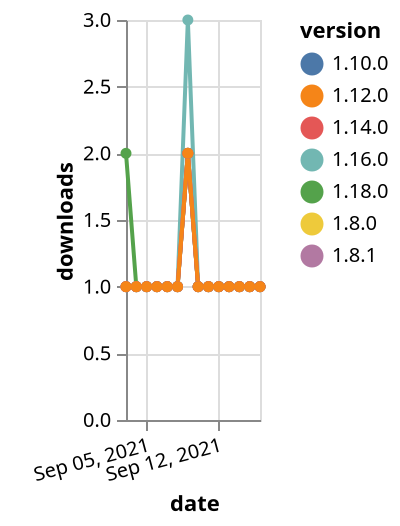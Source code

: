 {"$schema": "https://vega.github.io/schema/vega-lite/v5.json", "description": "A simple bar chart with embedded data.", "data": {"values": [{"date": "2021-09-03", "total": 118, "delta": 2, "version": "1.18.0"}, {"date": "2021-09-04", "total": 119, "delta": 1, "version": "1.18.0"}, {"date": "2021-09-05", "total": 120, "delta": 1, "version": "1.18.0"}, {"date": "2021-09-06", "total": 121, "delta": 1, "version": "1.18.0"}, {"date": "2021-09-07", "total": 122, "delta": 1, "version": "1.18.0"}, {"date": "2021-09-08", "total": 123, "delta": 1, "version": "1.18.0"}, {"date": "2021-09-09", "total": 125, "delta": 2, "version": "1.18.0"}, {"date": "2021-09-10", "total": 126, "delta": 1, "version": "1.18.0"}, {"date": "2021-09-11", "total": 127, "delta": 1, "version": "1.18.0"}, {"date": "2021-09-12", "total": 128, "delta": 1, "version": "1.18.0"}, {"date": "2021-09-13", "total": 129, "delta": 1, "version": "1.18.0"}, {"date": "2021-09-14", "total": 130, "delta": 1, "version": "1.18.0"}, {"date": "2021-09-15", "total": 131, "delta": 1, "version": "1.18.0"}, {"date": "2021-09-16", "total": 132, "delta": 1, "version": "1.18.0"}, {"date": "2021-09-03", "total": 231, "delta": 1, "version": "1.8.0"}, {"date": "2021-09-04", "total": 232, "delta": 1, "version": "1.8.0"}, {"date": "2021-09-05", "total": 233, "delta": 1, "version": "1.8.0"}, {"date": "2021-09-06", "total": 234, "delta": 1, "version": "1.8.0"}, {"date": "2021-09-07", "total": 235, "delta": 1, "version": "1.8.0"}, {"date": "2021-09-08", "total": 236, "delta": 1, "version": "1.8.0"}, {"date": "2021-09-09", "total": 238, "delta": 2, "version": "1.8.0"}, {"date": "2021-09-10", "total": 239, "delta": 1, "version": "1.8.0"}, {"date": "2021-09-11", "total": 240, "delta": 1, "version": "1.8.0"}, {"date": "2021-09-12", "total": 241, "delta": 1, "version": "1.8.0"}, {"date": "2021-09-13", "total": 242, "delta": 1, "version": "1.8.0"}, {"date": "2021-09-14", "total": 243, "delta": 1, "version": "1.8.0"}, {"date": "2021-09-15", "total": 244, "delta": 1, "version": "1.8.0"}, {"date": "2021-09-16", "total": 245, "delta": 1, "version": "1.8.0"}, {"date": "2021-09-03", "total": 189, "delta": 1, "version": "1.10.0"}, {"date": "2021-09-04", "total": 190, "delta": 1, "version": "1.10.0"}, {"date": "2021-09-05", "total": 191, "delta": 1, "version": "1.10.0"}, {"date": "2021-09-06", "total": 192, "delta": 1, "version": "1.10.0"}, {"date": "2021-09-07", "total": 193, "delta": 1, "version": "1.10.0"}, {"date": "2021-09-08", "total": 194, "delta": 1, "version": "1.10.0"}, {"date": "2021-09-09", "total": 196, "delta": 2, "version": "1.10.0"}, {"date": "2021-09-10", "total": 197, "delta": 1, "version": "1.10.0"}, {"date": "2021-09-11", "total": 198, "delta": 1, "version": "1.10.0"}, {"date": "2021-09-12", "total": 199, "delta": 1, "version": "1.10.0"}, {"date": "2021-09-13", "total": 200, "delta": 1, "version": "1.10.0"}, {"date": "2021-09-14", "total": 201, "delta": 1, "version": "1.10.0"}, {"date": "2021-09-15", "total": 202, "delta": 1, "version": "1.10.0"}, {"date": "2021-09-16", "total": 203, "delta": 1, "version": "1.10.0"}, {"date": "2021-09-03", "total": 169, "delta": 1, "version": "1.16.0"}, {"date": "2021-09-04", "total": 170, "delta": 1, "version": "1.16.0"}, {"date": "2021-09-05", "total": 171, "delta": 1, "version": "1.16.0"}, {"date": "2021-09-06", "total": 172, "delta": 1, "version": "1.16.0"}, {"date": "2021-09-07", "total": 173, "delta": 1, "version": "1.16.0"}, {"date": "2021-09-08", "total": 174, "delta": 1, "version": "1.16.0"}, {"date": "2021-09-09", "total": 177, "delta": 3, "version": "1.16.0"}, {"date": "2021-09-10", "total": 178, "delta": 1, "version": "1.16.0"}, {"date": "2021-09-11", "total": 179, "delta": 1, "version": "1.16.0"}, {"date": "2021-09-12", "total": 180, "delta": 1, "version": "1.16.0"}, {"date": "2021-09-13", "total": 181, "delta": 1, "version": "1.16.0"}, {"date": "2021-09-14", "total": 182, "delta": 1, "version": "1.16.0"}, {"date": "2021-09-15", "total": 183, "delta": 1, "version": "1.16.0"}, {"date": "2021-09-16", "total": 184, "delta": 1, "version": "1.16.0"}, {"date": "2021-09-03", "total": 234, "delta": 1, "version": "1.8.1"}, {"date": "2021-09-04", "total": 235, "delta": 1, "version": "1.8.1"}, {"date": "2021-09-05", "total": 236, "delta": 1, "version": "1.8.1"}, {"date": "2021-09-06", "total": 237, "delta": 1, "version": "1.8.1"}, {"date": "2021-09-07", "total": 238, "delta": 1, "version": "1.8.1"}, {"date": "2021-09-08", "total": 239, "delta": 1, "version": "1.8.1"}, {"date": "2021-09-09", "total": 241, "delta": 2, "version": "1.8.1"}, {"date": "2021-09-10", "total": 242, "delta": 1, "version": "1.8.1"}, {"date": "2021-09-11", "total": 243, "delta": 1, "version": "1.8.1"}, {"date": "2021-09-12", "total": 244, "delta": 1, "version": "1.8.1"}, {"date": "2021-09-13", "total": 245, "delta": 1, "version": "1.8.1"}, {"date": "2021-09-14", "total": 246, "delta": 1, "version": "1.8.1"}, {"date": "2021-09-15", "total": 247, "delta": 1, "version": "1.8.1"}, {"date": "2021-09-16", "total": 248, "delta": 1, "version": "1.8.1"}, {"date": "2021-09-03", "total": 145, "delta": 1, "version": "1.14.0"}, {"date": "2021-09-04", "total": 146, "delta": 1, "version": "1.14.0"}, {"date": "2021-09-05", "total": 147, "delta": 1, "version": "1.14.0"}, {"date": "2021-09-06", "total": 148, "delta": 1, "version": "1.14.0"}, {"date": "2021-09-07", "total": 149, "delta": 1, "version": "1.14.0"}, {"date": "2021-09-08", "total": 150, "delta": 1, "version": "1.14.0"}, {"date": "2021-09-09", "total": 152, "delta": 2, "version": "1.14.0"}, {"date": "2021-09-10", "total": 153, "delta": 1, "version": "1.14.0"}, {"date": "2021-09-11", "total": 154, "delta": 1, "version": "1.14.0"}, {"date": "2021-09-12", "total": 155, "delta": 1, "version": "1.14.0"}, {"date": "2021-09-13", "total": 156, "delta": 1, "version": "1.14.0"}, {"date": "2021-09-14", "total": 157, "delta": 1, "version": "1.14.0"}, {"date": "2021-09-15", "total": 158, "delta": 1, "version": "1.14.0"}, {"date": "2021-09-16", "total": 159, "delta": 1, "version": "1.14.0"}, {"date": "2021-09-03", "total": 174, "delta": 1, "version": "1.12.0"}, {"date": "2021-09-04", "total": 175, "delta": 1, "version": "1.12.0"}, {"date": "2021-09-05", "total": 176, "delta": 1, "version": "1.12.0"}, {"date": "2021-09-06", "total": 177, "delta": 1, "version": "1.12.0"}, {"date": "2021-09-07", "total": 178, "delta": 1, "version": "1.12.0"}, {"date": "2021-09-08", "total": 179, "delta": 1, "version": "1.12.0"}, {"date": "2021-09-09", "total": 181, "delta": 2, "version": "1.12.0"}, {"date": "2021-09-10", "total": 182, "delta": 1, "version": "1.12.0"}, {"date": "2021-09-11", "total": 183, "delta": 1, "version": "1.12.0"}, {"date": "2021-09-12", "total": 184, "delta": 1, "version": "1.12.0"}, {"date": "2021-09-13", "total": 185, "delta": 1, "version": "1.12.0"}, {"date": "2021-09-14", "total": 186, "delta": 1, "version": "1.12.0"}, {"date": "2021-09-15", "total": 187, "delta": 1, "version": "1.12.0"}, {"date": "2021-09-16", "total": 188, "delta": 1, "version": "1.12.0"}]}, "width": "container", "mark": {"type": "line", "point": {"filled": true}}, "encoding": {"x": {"field": "date", "type": "temporal", "timeUnit": "yearmonthdate", "title": "date", "axis": {"labelAngle": -15}}, "y": {"field": "delta", "type": "quantitative", "title": "downloads"}, "color": {"field": "version", "type": "nominal"}, "tooltip": {"field": "delta"}}}